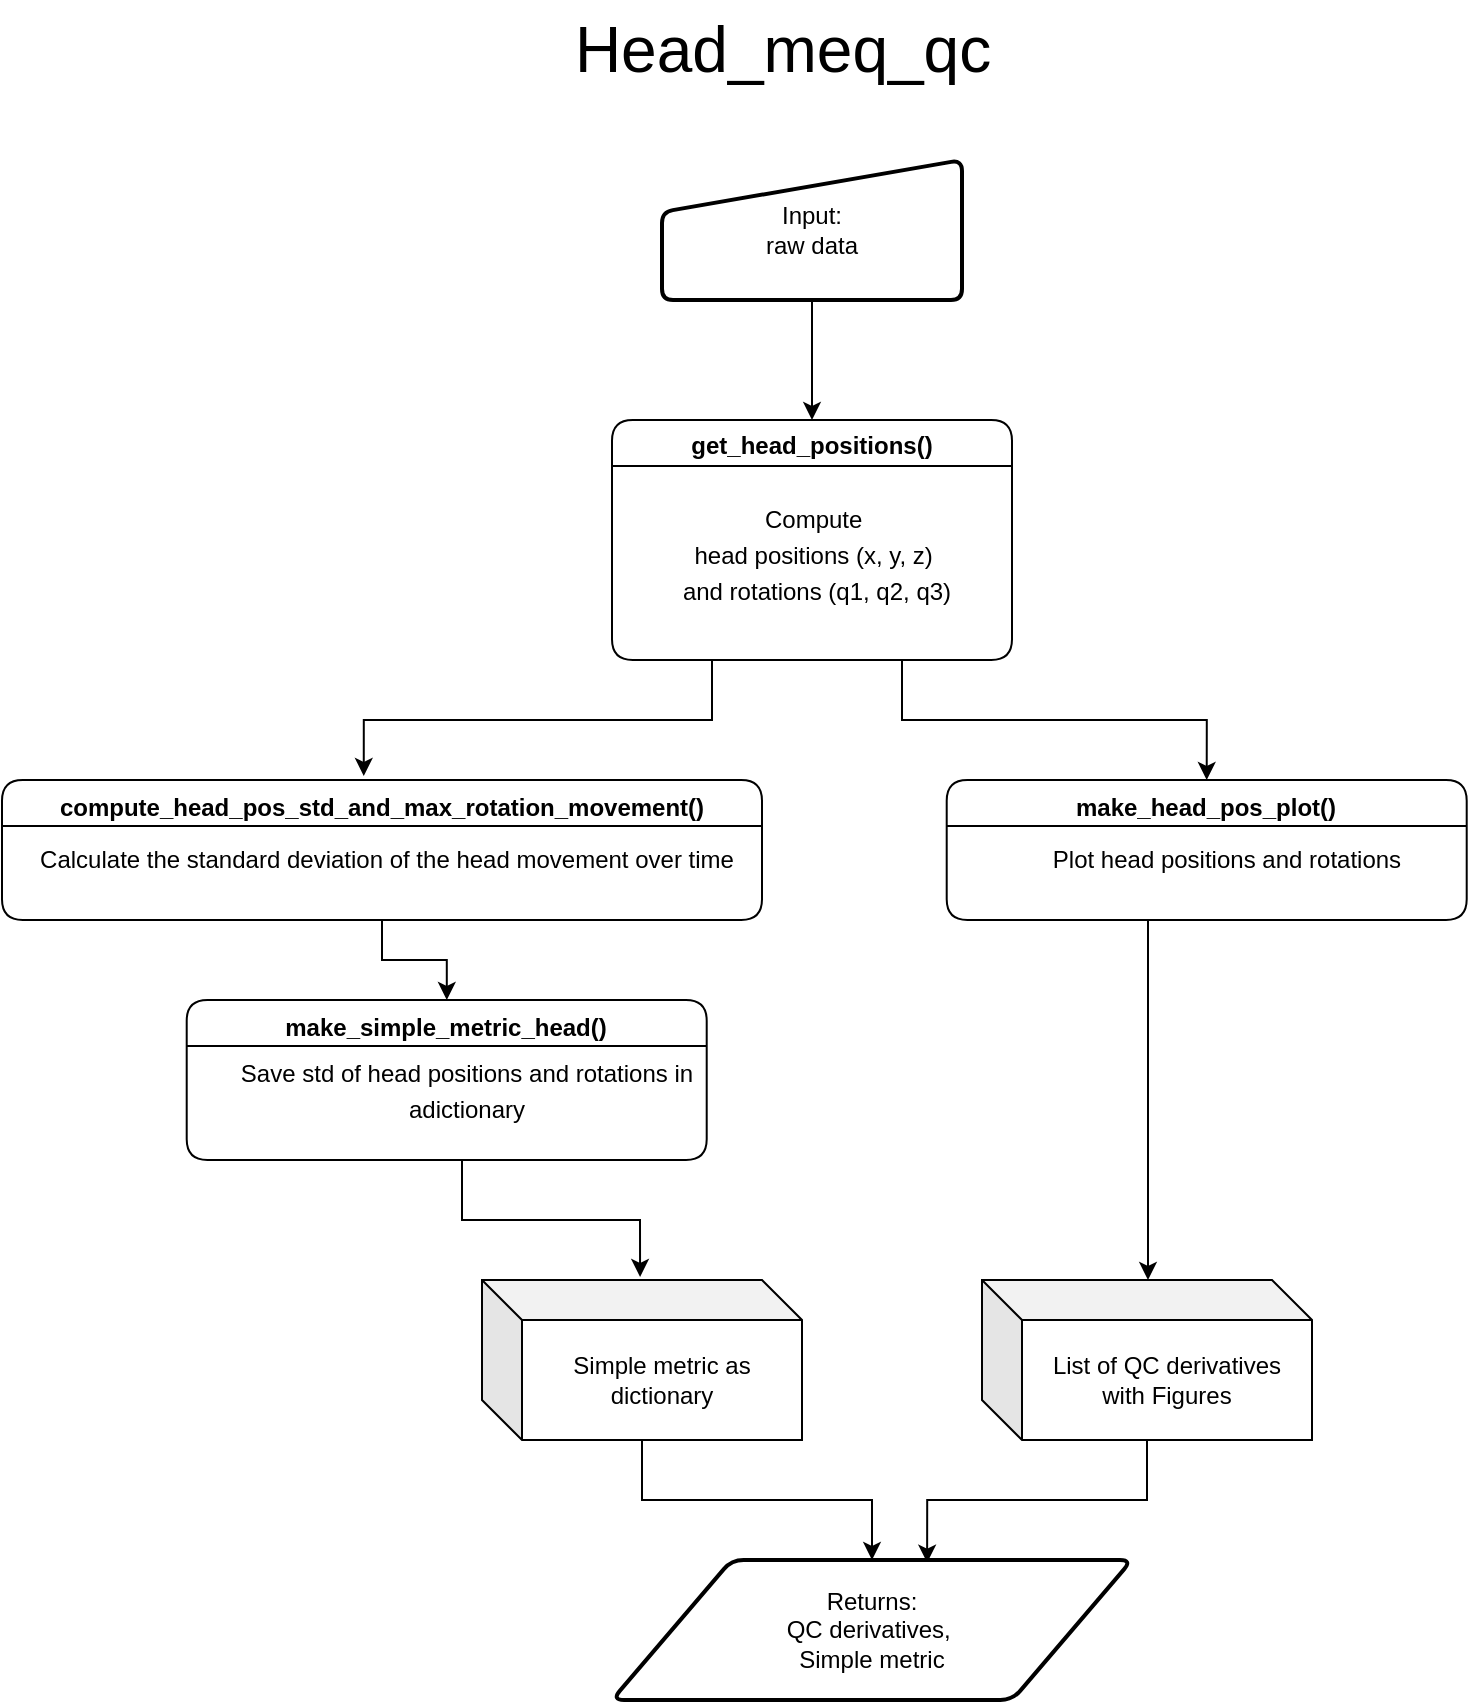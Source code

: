 <mxfile version="20.8.16" type="device"><diagram name="Page-1" id="dtkTwhtDY3SrjnRo8XkO"><mxGraphModel dx="902" dy="1572" grid="1" gridSize="10" guides="1" tooltips="1" connect="1" arrows="1" fold="1" page="0" pageScale="1" pageWidth="827" pageHeight="1169" math="0" shadow="0"><root><mxCell id="0"/><mxCell id="1" parent="0"/><mxCell id="wm2gfMfbw3rKrTtN4tN1-26" style="edgeStyle=orthogonalEdgeStyle;rounded=0;orthogonalLoop=1;jettySize=auto;html=1;entryX=0.5;entryY=0;entryDx=0;entryDy=0;fontFamily=Helvetica;fontSize=12;" parent="1" source="6RqThpk2p5LJmknP2a9Y-14" target="wm2gfMfbw3rKrTtN4tN1-19" edge="1"><mxGeometry relative="1" as="geometry"/></mxCell><mxCell id="6RqThpk2p5LJmknP2a9Y-14" value="Simple metric as dictionary" style="shape=cube;whiteSpace=wrap;html=1;boundedLbl=1;backgroundOutline=1;darkOpacity=0.05;darkOpacity2=0.1;fontSize=12;fontFamily=Helvetica;fontColor=#000000;" parent="1" vertex="1"><mxGeometry x="460" y="480" width="160" height="80" as="geometry"/></mxCell><mxCell id="wm2gfMfbw3rKrTtN4tN1-27" style="edgeStyle=orthogonalEdgeStyle;rounded=0;orthogonalLoop=1;jettySize=auto;html=1;entryX=0.606;entryY=0.019;entryDx=0;entryDy=0;fontFamily=Helvetica;fontSize=12;entryPerimeter=0;" parent="1" source="6RqThpk2p5LJmknP2a9Y-19" target="wm2gfMfbw3rKrTtN4tN1-19" edge="1"><mxGeometry relative="1" as="geometry"/></mxCell><mxCell id="6RqThpk2p5LJmknP2a9Y-19" value="List of QC derivatives &lt;br&gt;with Figures" style="shape=cube;whiteSpace=wrap;html=1;boundedLbl=1;backgroundOutline=1;darkOpacity=0.05;darkOpacity2=0.1;fontSize=12;fontFamily=Helvetica;fontColor=#000000;" parent="1" vertex="1"><mxGeometry x="710" y="480" width="165" height="80" as="geometry"/></mxCell><mxCell id="lJstjDnfzTnsdC9-dKv9-14" value="&lt;font style=&quot;font-size: 32px;&quot;&gt;Head_meq_qc&lt;/font&gt;" style="text;html=1;align=center;verticalAlign=middle;resizable=0;points=[];autosize=1;strokeColor=none;fillColor=none;fontSize=18;fontFamily=Helvetica;" parent="1" vertex="1"><mxGeometry x="495" y="-160" width="230" height="50" as="geometry"/></mxCell><mxCell id="cxeCUibtf8LYgjQOg2Ft-4" style="edgeStyle=orthogonalEdgeStyle;rounded=0;orthogonalLoop=1;jettySize=auto;html=1;" edge="1" parent="1" source="wm2gfMfbw3rKrTtN4tN1-1" target="wm2gfMfbw3rKrTtN4tN1-4"><mxGeometry relative="1" as="geometry"/></mxCell><mxCell id="wm2gfMfbw3rKrTtN4tN1-1" value="Input:&lt;br&gt;raw data" style="html=1;strokeWidth=2;shape=manualInput;whiteSpace=wrap;rounded=1;size=26;arcSize=11;fontFamily=Helvetica;" parent="1" vertex="1"><mxGeometry x="550" y="-80" width="150" height="70" as="geometry"/></mxCell><mxCell id="wm2gfMfbw3rKrTtN4tN1-2" value="" style="group;fontSize=12;" parent="1" vertex="1" connectable="0"><mxGeometry x="525" y="50" width="200" height="120" as="geometry"/></mxCell><mxCell id="wm2gfMfbw3rKrTtN4tN1-3" value="&lt;div style=&quot;border-color: var(--border-color); line-height: 18px;&quot;&gt;Compute&amp;nbsp;&lt;/div&gt;&lt;div style=&quot;border-color: var(--border-color); line-height: 18px;&quot;&gt;head&amp;nbsp;positions (x, y, z)&amp;nbsp;&lt;/div&gt;&lt;div style=&quot;border-color: var(--border-color); line-height: 18px;&quot;&gt;and rotations (q1, q2, q3)&lt;/div&gt;" style="text;html=1;strokeColor=none;fillColor=default;align=center;verticalAlign=middle;whiteSpace=wrap;rounded=0;fontSize=12;spacingTop=5;spacing=0;spacingBottom=5;spacingLeft=10;spacingRight=5;container=0;" parent="wm2gfMfbw3rKrTtN4tN1-2" vertex="1"><mxGeometry y="14.4" width="200" height="105.6" as="geometry"/></mxCell><mxCell id="wm2gfMfbw3rKrTtN4tN1-4" value="&lt;div style=&quot;font-size: 12px; line-height: 18px;&quot;&gt;get_head_positions()&lt;/div&gt;" style="swimlane;whiteSpace=wrap;html=1;fontSize=18;container=0;rounded=1;perimeterSpacing=0;fillColor=default;fillStyle=solid;swimlaneLine=1;" parent="wm2gfMfbw3rKrTtN4tN1-2" vertex="1"><mxGeometry width="200" height="120" as="geometry"/></mxCell><mxCell id="wm2gfMfbw3rKrTtN4tN1-7" value="" style="group;fontSize=12;" parent="1" vertex="1" connectable="0"><mxGeometry x="220" y="230" width="380" height="70" as="geometry"/></mxCell><mxCell id="wm2gfMfbw3rKrTtN4tN1-8" value="&lt;div style=&quot;border-color: var(--border-color); line-height: 18px;&quot;&gt;&lt;font style=&quot;border-color: var(--border-color);&quot;&gt;Calculate the standard&amp;nbsp;&lt;/font&gt;&lt;font style=&quot;background-color: initial; border-color: var(--border-color);&quot;&gt;deviation&amp;nbsp;&lt;/font&gt;&lt;span style=&quot;background-color: initial;&quot;&gt;of the head&amp;nbsp;&lt;/span&gt;&lt;span style=&quot;background-color: initial; border-color: var(--border-color);&quot;&gt;movement&lt;/span&gt;&lt;span style=&quot;background-color: initial; border-color: var(--border-color);&quot;&gt;&amp;nbsp;over time&lt;/span&gt;&lt;/div&gt;" style="text;html=1;strokeColor=none;fillColor=default;align=center;verticalAlign=middle;whiteSpace=wrap;rounded=0;fontSize=12;spacingTop=5;spacing=0;spacingBottom=5;spacingLeft=10;spacingRight=5;container=0;" parent="wm2gfMfbw3rKrTtN4tN1-7" vertex="1"><mxGeometry y="8.4" width="380.0" height="61.6" as="geometry"/></mxCell><mxCell id="wm2gfMfbw3rKrTtN4tN1-9" value="&lt;font style=&quot;font-size: 12px;&quot;&gt;compute_head_pos_std_and_max_rotation_movement()&lt;/font&gt;" style="swimlane;whiteSpace=wrap;html=1;fontSize=18;container=0;rounded=1;perimeterSpacing=0;fillColor=default;fillStyle=solid;swimlaneLine=1;" parent="wm2gfMfbw3rKrTtN4tN1-7" vertex="1"><mxGeometry width="380.0" height="70.0" as="geometry"/></mxCell><mxCell id="wm2gfMfbw3rKrTtN4tN1-13" value="" style="group;fontSize=12;" parent="1" vertex="1" connectable="0"><mxGeometry x="700" y="230" width="260" height="70" as="geometry"/></mxCell><mxCell id="wm2gfMfbw3rKrTtN4tN1-14" value="&lt;div style=&quot;border-color: var(--border-color); line-height: 18px;&quot;&gt;Plot head positions&amp;nbsp;&lt;span style=&quot;&quot;&gt;and rotations&lt;/span&gt;&lt;br&gt;&lt;/div&gt;" style="text;html=1;strokeColor=none;fillColor=default;align=center;verticalAlign=middle;whiteSpace=wrap;rounded=0;fontSize=12;spacingTop=5;spacing=0;spacingBottom=5;spacingLeft=10;spacingRight=5;container=0;" parent="wm2gfMfbw3rKrTtN4tN1-13" vertex="1"><mxGeometry y="8.4" width="260" height="61.6" as="geometry"/></mxCell><mxCell id="wm2gfMfbw3rKrTtN4tN1-15" value="&lt;font style=&quot;font-size: 12px;&quot;&gt;make_head_pos_plot()&lt;/font&gt;" style="swimlane;whiteSpace=wrap;html=1;fontSize=18;container=0;rounded=1;perimeterSpacing=0;fillColor=default;fillStyle=solid;swimlaneLine=1;" parent="wm2gfMfbw3rKrTtN4tN1-13" vertex="1"><mxGeometry x="-7.647" width="260" height="70.0" as="geometry"/></mxCell><mxCell id="wm2gfMfbw3rKrTtN4tN1-16" value="" style="group;fontSize=12;" parent="1" vertex="1" connectable="0"><mxGeometry x="320" y="340" width="260" height="80" as="geometry"/></mxCell><mxCell id="wm2gfMfbw3rKrTtN4tN1-17" value="&lt;div style=&quot;border-color: var(--border-color); line-height: 18px;&quot;&gt;Save std of head positions&amp;nbsp;&lt;span style=&quot;&quot;&gt;and rotations in adictionary&lt;/span&gt;&lt;br&gt;&lt;/div&gt;" style="text;html=1;strokeColor=none;fillColor=default;align=center;verticalAlign=middle;whiteSpace=wrap;rounded=0;fontSize=12;spacingTop=5;spacing=0;spacingBottom=5;spacingLeft=10;spacingRight=5;container=0;" parent="wm2gfMfbw3rKrTtN4tN1-16" vertex="1"><mxGeometry y="9.6" width="260" height="70.4" as="geometry"/></mxCell><mxCell id="wm2gfMfbw3rKrTtN4tN1-18" value="&lt;font style=&quot;font-size: 12px;&quot;&gt;make_simple_metric_head()&lt;/font&gt;" style="swimlane;whiteSpace=wrap;html=1;fontSize=18;container=0;rounded=1;perimeterSpacing=0;fillColor=default;fillStyle=solid;swimlaneLine=1;" parent="wm2gfMfbw3rKrTtN4tN1-16" vertex="1"><mxGeometry x="-7.647" width="260" height="80.0" as="geometry"/></mxCell><mxCell id="wm2gfMfbw3rKrTtN4tN1-19" value="&lt;div style=&quot;font-size: 12px;&quot;&gt;Returns:&lt;/div&gt;&lt;div style=&quot;font-size: 12px;&quot;&gt;QC derivatives,&amp;nbsp;&lt;/div&gt;&lt;div style=&quot;font-size: 12px;&quot;&gt;Simple metric&lt;/div&gt;" style="shape=parallelogram;html=1;strokeWidth=2;perimeter=parallelogramPerimeter;whiteSpace=wrap;rounded=1;arcSize=12;size=0.23;fontSize=12;fontFamily=Helvetica;" parent="1" vertex="1"><mxGeometry x="525" y="620" width="260" height="70" as="geometry"/></mxCell><mxCell id="wm2gfMfbw3rKrTtN4tN1-22" style="edgeStyle=orthogonalEdgeStyle;rounded=0;orthogonalLoop=1;jettySize=auto;html=1;entryX=0.5;entryY=0;entryDx=0;entryDy=0;fontFamily=Helvetica;fontSize=12;" parent="1" source="wm2gfMfbw3rKrTtN4tN1-3" target="wm2gfMfbw3rKrTtN4tN1-15" edge="1"><mxGeometry relative="1" as="geometry"><Array as="points"><mxPoint x="670" y="200"/><mxPoint x="822" y="200"/></Array></mxGeometry></mxCell><mxCell id="wm2gfMfbw3rKrTtN4tN1-24" style="edgeStyle=orthogonalEdgeStyle;rounded=0;orthogonalLoop=1;jettySize=auto;html=1;fontFamily=Helvetica;fontSize=12;" parent="1" source="wm2gfMfbw3rKrTtN4tN1-14" target="6RqThpk2p5LJmknP2a9Y-19" edge="1"><mxGeometry relative="1" as="geometry"><Array as="points"><mxPoint x="793" y="350"/><mxPoint x="793" y="350"/></Array></mxGeometry></mxCell><mxCell id="wm2gfMfbw3rKrTtN4tN1-25" style="edgeStyle=orthogonalEdgeStyle;rounded=0;orthogonalLoop=1;jettySize=auto;html=1;entryX=0.494;entryY=-0.019;entryDx=0;entryDy=0;entryPerimeter=0;fontFamily=Helvetica;fontSize=12;" parent="1" source="wm2gfMfbw3rKrTtN4tN1-17" target="6RqThpk2p5LJmknP2a9Y-14" edge="1"><mxGeometry relative="1" as="geometry"/></mxCell><mxCell id="cxeCUibtf8LYgjQOg2Ft-2" style="edgeStyle=orthogonalEdgeStyle;rounded=0;orthogonalLoop=1;jettySize=auto;html=1;exitX=0.25;exitY=1;exitDx=0;exitDy=0;entryX=0.476;entryY=-0.029;entryDx=0;entryDy=0;entryPerimeter=0;" edge="1" parent="1" source="wm2gfMfbw3rKrTtN4tN1-4" target="wm2gfMfbw3rKrTtN4tN1-9"><mxGeometry relative="1" as="geometry"/></mxCell><mxCell id="cxeCUibtf8LYgjQOg2Ft-3" style="edgeStyle=orthogonalEdgeStyle;rounded=0;orthogonalLoop=1;jettySize=auto;html=1;" edge="1" parent="1" source="wm2gfMfbw3rKrTtN4tN1-9" target="wm2gfMfbw3rKrTtN4tN1-18"><mxGeometry relative="1" as="geometry"/></mxCell></root></mxGraphModel></diagram></mxfile>